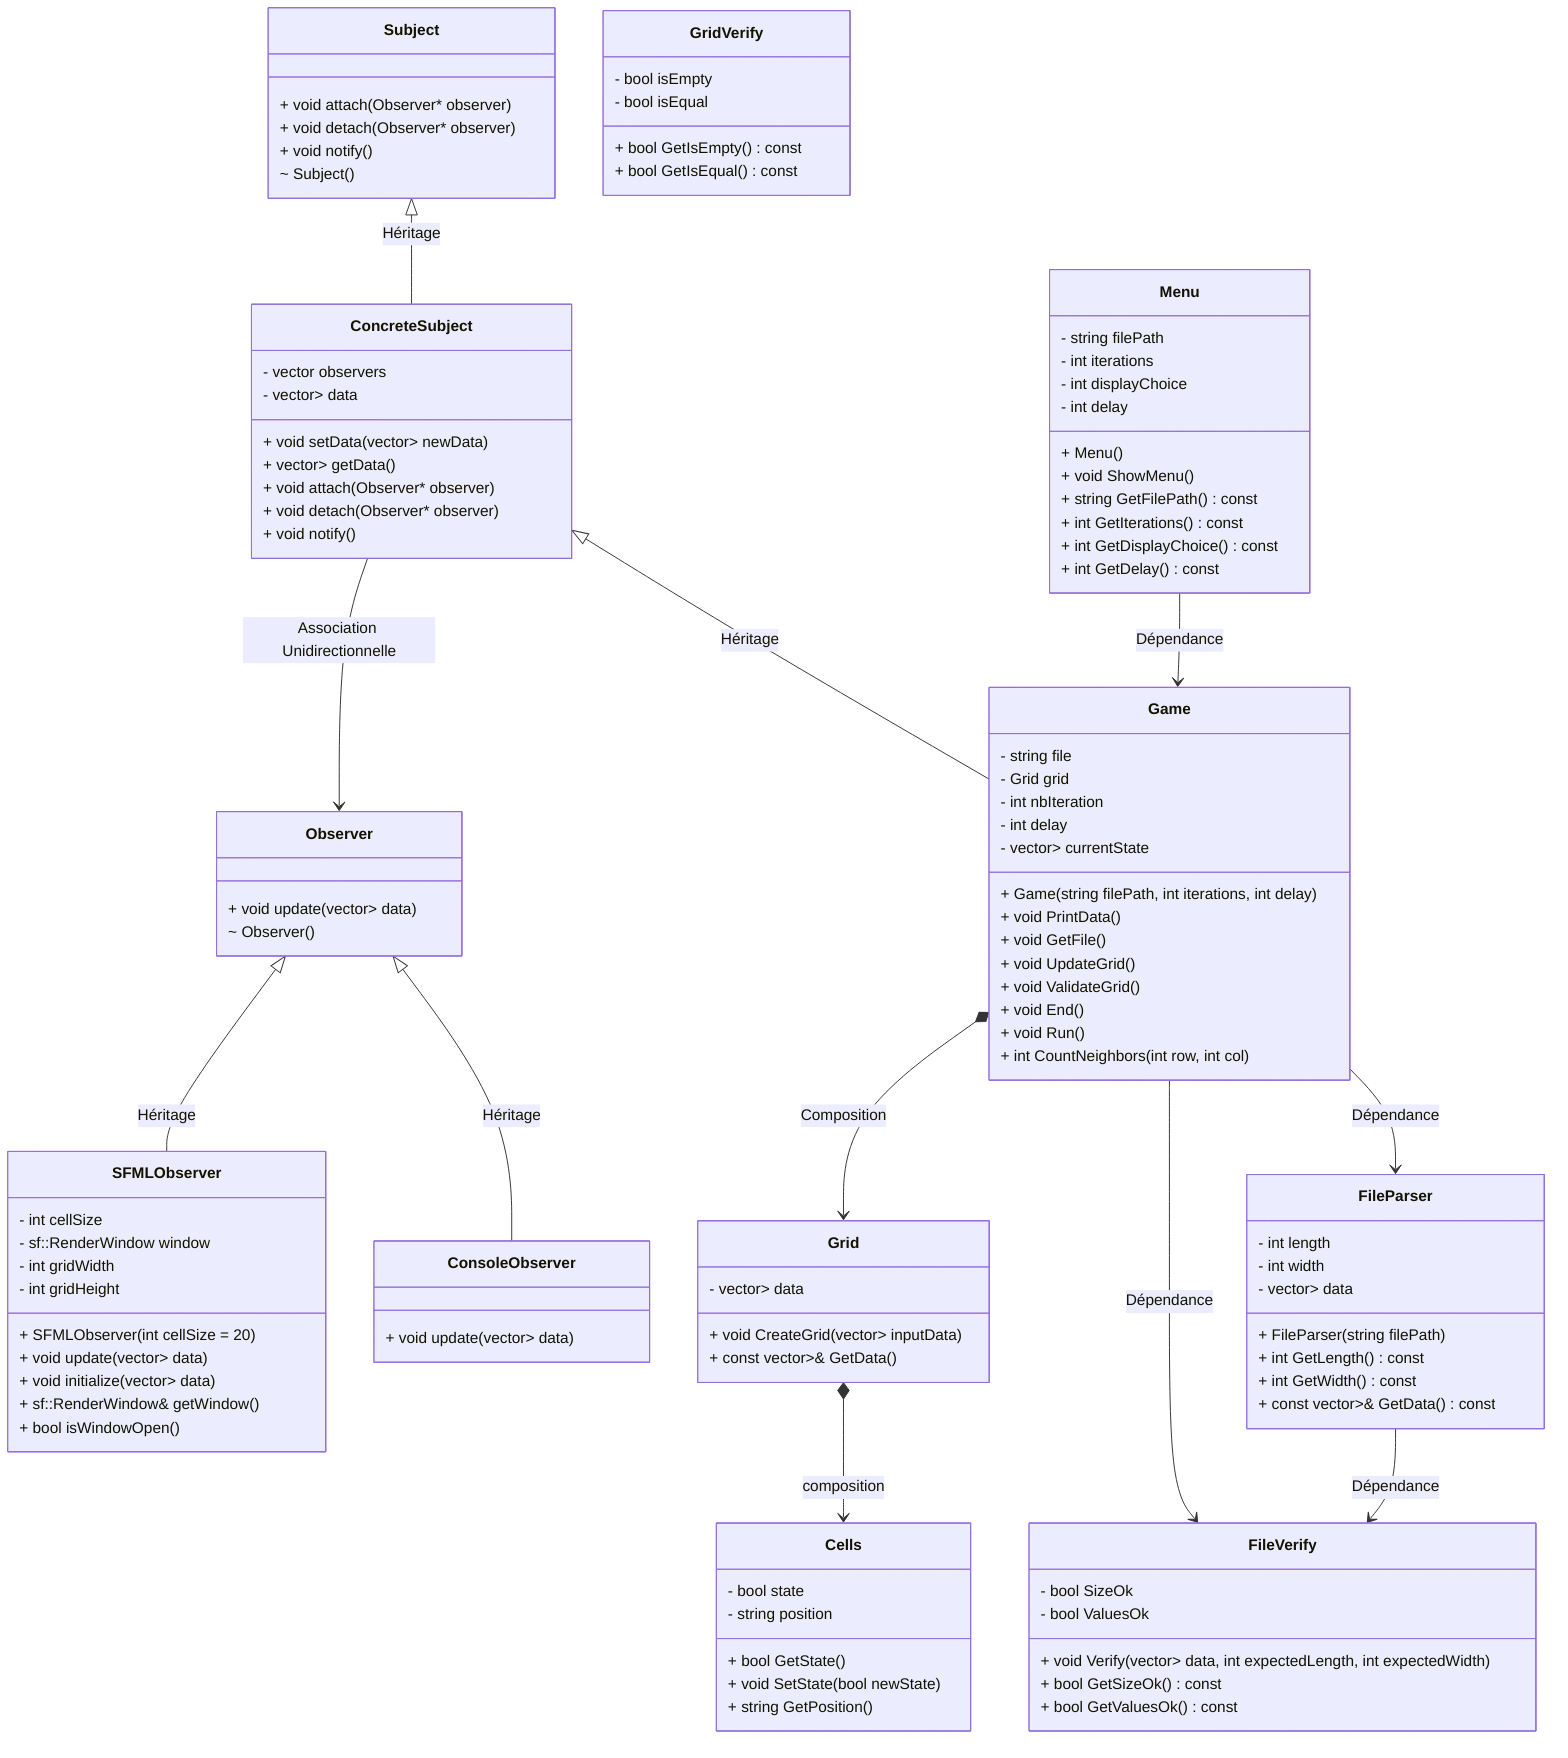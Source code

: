classDiagram
direction TB

    %% Core Classes
    class Cells {
        - bool state
        - string position
        + bool GetState()
        + void SetState(bool newState)
        + string GetPosition()
    }

    class Grid {
        - vector<vector<int>> data
        + void CreateGrid(vector<vector<int>> inputData)
        + const vector<vector<int>>& GetData()
    }

    class Game {
        - string file
        - Grid grid
        - int nbIteration
        - int delay
        - vector<vector<int>> currentState
        + Game(string filePath, int iterations, int delay)
        + void PrintData()
        + void GetFile()
        + void UpdateGrid()
        + void ValidateGrid()
        + void End()
        + void Run()
        + int CountNeighbors(int row, int col)
    }

    %% Observer Pattern
    class Observer {
        + void update(vector<vector<int>> data)
        ~ Observer()
    }

    class Subject {
        + void attach(Observer* observer)
        + void detach(Observer* observer)
        + void notify()
        ~ Subject()
    }

    class ConcreteSubject {
        - vector<Observer*> observers
        - vector<vector<int>> data
        + void setData(vector<vector<int>> newData)
        + vector<vector<int>> getData()
        + void attach(Observer* observer)
        + void detach(Observer* observer)
        + void notify()
    }

    class ConsoleObserver {
        + void update(vector<vector<int>> data)
    }

    class SFMLObserver {
        - int cellSize
        - sf::RenderWindow window
        - int gridWidth
        - int gridHeight
        + SFMLObserver(int cellSize = 20)
        + void update(vector<vector<int>> data)
        + void initialize(vector<vector<int>> data)
        + sf::RenderWindow& getWindow()
        + bool isWindowOpen()
    }

    %% File Handling
    class FileParser {
        - int length
        - int width
        - vector<vector<int>> data
        + FileParser(string filePath)
        + int GetLength() const
        + int GetWidth() const
        + const vector<vector<int>>& GetData() const
    }

    class FileVerify {
        - bool SizeOk
        - bool ValuesOk
        + void Verify(vector<vector<int>> data, int expectedLength, int expectedWidth)
        + bool GetSizeOk() const
        + bool GetValuesOk() const
    }

    %% Grid Validation
    class GridVerify {
        - bool isEmpty
        - bool isEqual
        + bool GetIsEmpty() const
        + bool GetIsEqual() const
    }

    %% Menu System
    class Menu {
        - string filePath
        - int iterations
        - int displayChoice
        - int delay
        + Menu()
        + void ShowMenu()
        + string GetFilePath() const
        + int GetIterations() const
        + int GetDisplayChoice() const
        + int GetDelay() const
    }

    %% Relationships with proper terms
    Subject <|-- ConcreteSubject : Héritage
    ConcreteSubject <|-- Game : Héritage
    Observer <|-- ConsoleObserver : Héritage
    Observer <|-- SFMLObserver : Héritage
    ConcreteSubject --> Observer : Association Unidirectionnelle
    FileParser --> FileVerify : Dépendance
    Game --> FileParser : Dépendance
    Game --> FileVerify : Dépendance
    Game *--> Grid : Composition
    Grid *--> Cells : composition
    Menu --> Game : Dépendance